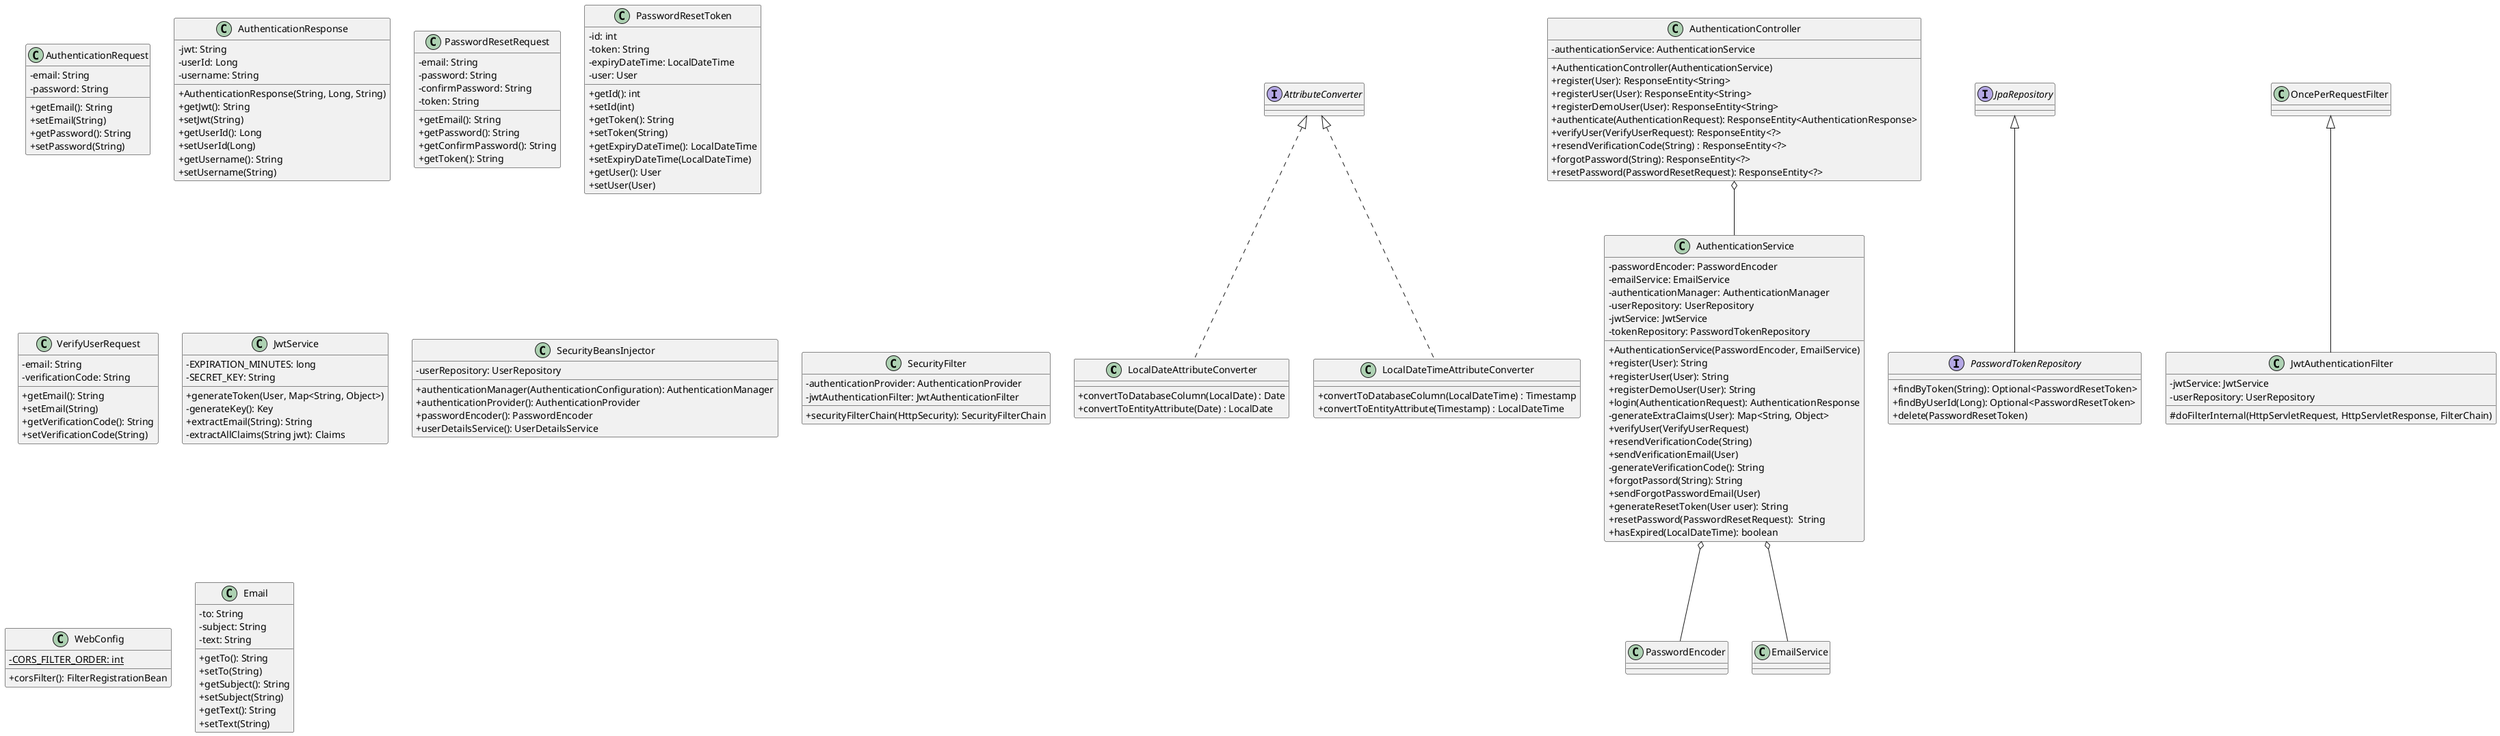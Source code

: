 @startuml class-diagram
skinparam classAttributeIconSize 0
class LocalDateAttributeConverter implements AttributeConverter{
    + convertToDatabaseColumn(LocalDate) : Date
    + convertToEntityAttribute(Date) : LocalDate
}

class LocalDateTimeAttributeConverter implements AttributeConverter{
    + convertToDatabaseColumn(LocalDateTime) : Timestamp
    + convertToEntityAttribute(Timestamp) : LocalDateTime
}



class AuthenticationController{
    - authenticationService: AuthenticationService
    __
    + AuthenticationController(AuthenticationService)
    + register(User): ResponseEntity<String>
    + registerUser(User): ResponseEntity<String>
    + registerDemoUser(User): ResponseEntity<String>
    + authenticate(AuthenticationRequest): ResponseEntity<AuthenticationResponse>
    + verifyUser(VerifyUserRequest): ResponseEntity<?>
    + resendVerificationCode(String) : ResponseEntity<?>
    + forgotPassword(String): ResponseEntity<?>
    + resetPassword(PasswordResetRequest): ResponseEntity<?>
}

AuthenticationController o-- AuthenticationService

class AuthenticationRequest{
    - email: String
    - password: String
    __
    + getEmail(): String
    + setEmail(String)
    + getPassword(): String
    + setPassword(String)
}

class AuthenticationResponse{
    - jwt: String
    - userId: Long
    - username: String
    __
    + AuthenticationResponse(String, Long, String)
    + getJwt(): String
    + setJwt(String)
    + getUserId(): Long
    + setUserId(Long)
    + getUsername(): String
    + setUsername(String)
}

class AuthenticationService{
    - passwordEncoder: PasswordEncoder 
    - emailService: EmailService
    - authenticationManager: AuthenticationManager
    - userRepository: UserRepository
    - jwtService: JwtService
    - tokenRepository: PasswordTokenRepository
    __
    + AuthenticationService(PasswordEncoder, EmailService)
    + register(User): String
    + registerUser(User): String
    + registerDemoUser(User): String
    + login(AuthenticationRequest): AuthenticationResponse
    - generateExtraClaims(User): Map<String, Object>
    + verifyUser(VerifyUserRequest)
    + resendVerificationCode(String)
    + sendVerificationEmail(User)
    - generateVerificationCode(): String
    + forgotPassord(String): String
    + sendForgotPasswordEmail(User)
    + generateResetToken(User user): String
    + resetPassword(PasswordResetRequest):  String
    + hasExpired(LocalDateTime): boolean
}

AuthenticationService o-- PasswordEncoder
AuthenticationService o-- EmailService

class PasswordResetRequest{
    - email: String
    - password: String
    - confirmPassword: String
    - token: String
    __
    + getEmail(): String
    + getPassword(): String
    + getConfirmPassword(): String
    + getToken(): String
}

class PasswordResetToken{
    - id: int
    - token: String
    - expiryDateTime: LocalDateTime
    - user: User
    __
    + getId(): int
    + setId(int)
    + getToken(): String
    + setToken(String)
    + getExpiryDateTime(): LocalDateTime
    + setExpiryDateTime(LocalDateTime)
    + getUser(): User
    + setUser(User)
}

interface PasswordTokenRepository extends JpaRepository{
    + findByToken(String): Optional<PasswordResetToken>
    + findByUserId(Long): Optional<PasswordResetToken>
    + delete(PasswordResetToken)
}

class VerifyUserRequest{
    - email: String
    - verificationCode: String
    __
    + getEmail(): String
    + setEmail(String)
    + getVerificationCode(): String
    + setVerificationCode(String)
}

class JwtAuthenticationFilter extends OncePerRequestFilter{
    - jwtService: JwtService
    - userRepository: UserRepository
    __
    # doFilterInternal(HttpServletRequest, HttpServletResponse, FilterChain)
}

class JwtService{
    - EXPIRATION_MINUTES: long
    - SECRET_KEY: String
    __
    + generateToken(User, Map<String, Object>)
    - generateKey(): Key
    + extractEmail(String): String
    - extractAllClaims(String jwt): Claims
}

class SecurityBeansInjector{
    - userRepository: UserRepository
    __
    + authenticationManager(AuthenticationConfiguration): AuthenticationManager
    + authenticationProvider(): AuthenticationProvider
    + passwordEncoder(): PasswordEncoder
    + userDetailsService(): UserDetailsService
}

class SecurityFilter{
     - authenticationProvider: AuthenticationProvider
    - jwtAuthenticationFilter: JwtAuthenticationFilter
    __
    + securityFilterChain(HttpSecurity): SecurityFilterChain
}

class WebConfig{
    - {static} CORS_FILTER_ORDER: int
    __
    + corsFilter(): FilterRegistrationBean
}

class Email{
    - to: String
    - subject: String
    - text: String
    __
    + getTo(): String
    + setTo(String)
    + getSubject(): String
    + setSubject(String)
    + getText(): String
    + setText(String)
}

@enduml